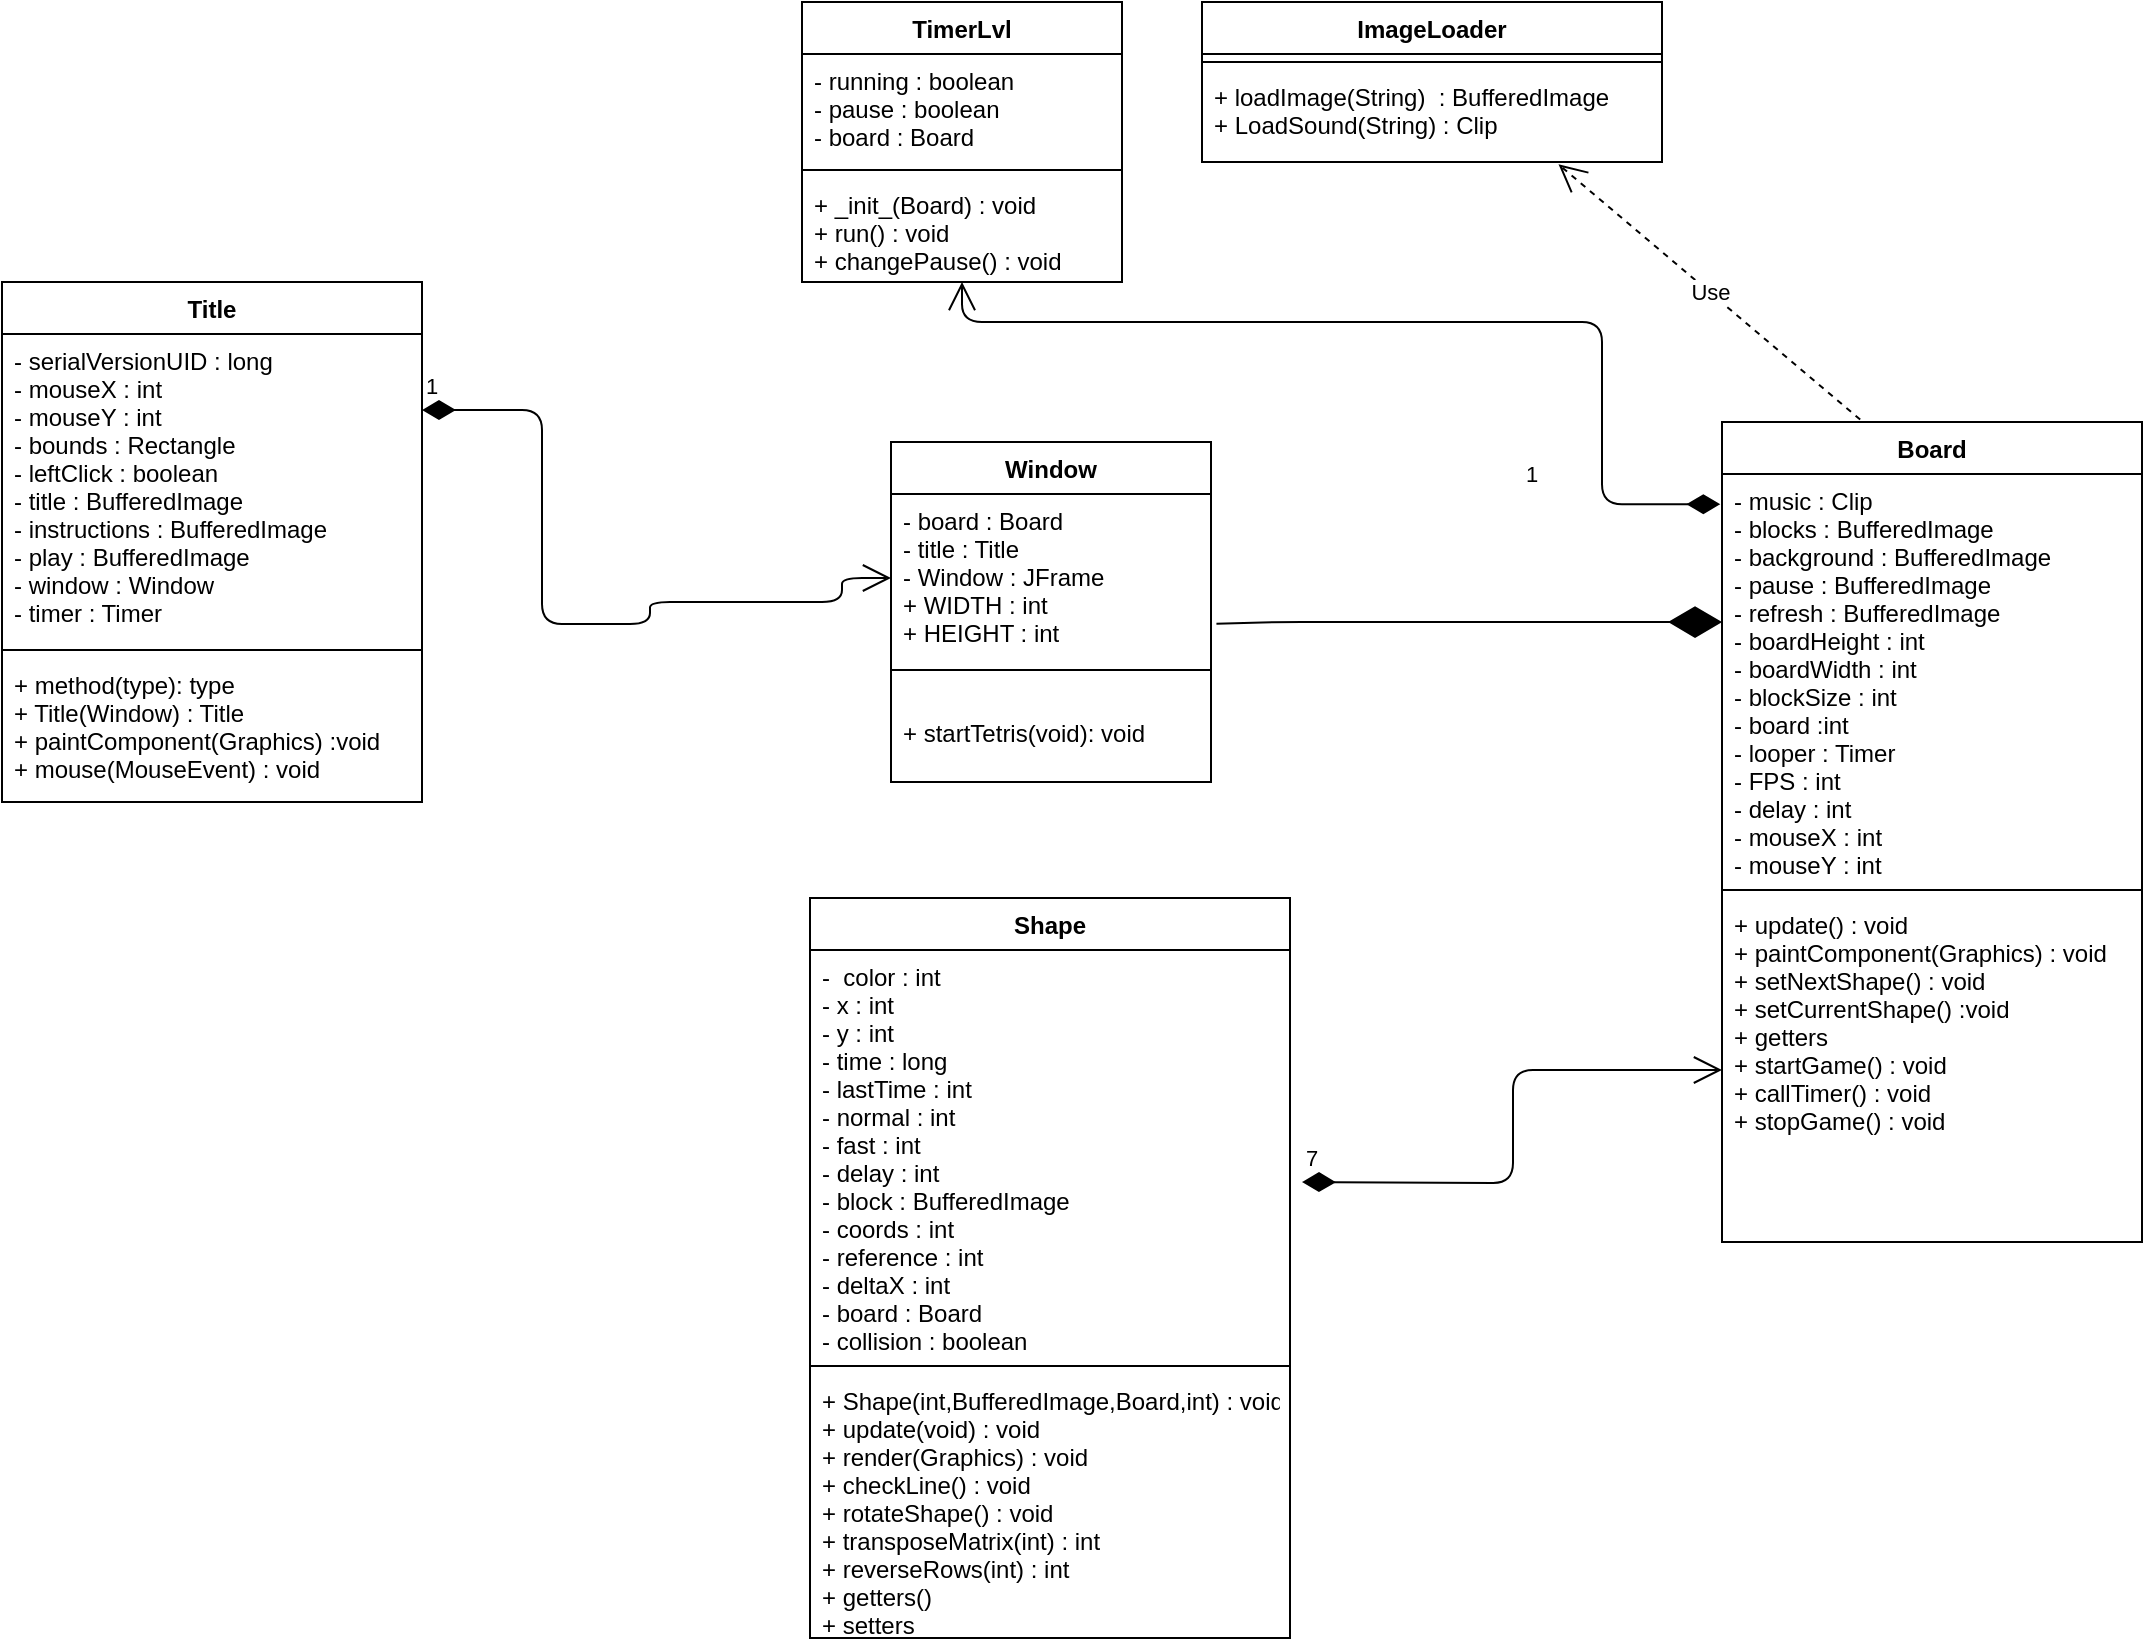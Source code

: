 <mxfile version="12.1.0" type="device" pages="1"><diagram name="Page-1" id="e7e014a7-5840-1c2e-5031-d8a46d1fe8dd"><mxGraphModel dx="1400" dy="623" grid="1" gridSize="10" guides="1" tooltips="1" connect="1" arrows="1" fold="1" page="1" pageScale="1" pageWidth="1169" pageHeight="826" background="#ffffff" math="0" shadow="0"><root><mxCell id="0"/><mxCell id="1" parent="0"/><mxCell id="MQ-LWqlv_hnyKpAWX3HY-46" value="Window" style="swimlane;fontStyle=1;align=center;verticalAlign=top;childLayout=stackLayout;horizontal=1;startSize=26;horizontalStack=0;resizeParent=1;resizeParentMax=0;resizeLast=0;collapsible=1;marginBottom=0;" vertex="1" parent="1"><mxGeometry x="504.5" y="320" width="160" height="170" as="geometry"><mxRectangle x="20" y="30" width="80" height="26" as="alternateBounds"/></mxGeometry></mxCell><mxCell id="MQ-LWqlv_hnyKpAWX3HY-47" value="- board : Board&#10;- title : Title&#10;- Window : JFrame&#10;+ WIDTH : int&#10;+ HEIGHT : int" style="text;strokeColor=none;fillColor=none;align=left;verticalAlign=top;spacingLeft=4;spacingRight=4;overflow=hidden;rotatable=0;points=[[0,0.5],[1,0.5]];portConstraint=eastwest;" vertex="1" parent="MQ-LWqlv_hnyKpAWX3HY-46"><mxGeometry y="26" width="160" height="84" as="geometry"/></mxCell><mxCell id="MQ-LWqlv_hnyKpAWX3HY-48" value="" style="line;strokeWidth=1;fillColor=none;align=left;verticalAlign=middle;spacingTop=-1;spacingLeft=3;spacingRight=3;rotatable=0;labelPosition=right;points=[];portConstraint=eastwest;" vertex="1" parent="MQ-LWqlv_hnyKpAWX3HY-46"><mxGeometry y="110" width="160" height="8" as="geometry"/></mxCell><mxCell id="MQ-LWqlv_hnyKpAWX3HY-49" value="&#10;+ startTetris(void): void" style="text;strokeColor=none;fillColor=none;align=left;verticalAlign=top;spacingLeft=4;spacingRight=4;overflow=hidden;rotatable=0;points=[[0,0.5],[1,0.5]];portConstraint=eastwest;" vertex="1" parent="MQ-LWqlv_hnyKpAWX3HY-46"><mxGeometry y="118" width="160" height="52" as="geometry"/></mxCell><mxCell id="MQ-LWqlv_hnyKpAWX3HY-54" value="Title" style="swimlane;fontStyle=1;align=center;verticalAlign=top;childLayout=stackLayout;horizontal=1;startSize=26;horizontalStack=0;resizeParent=1;resizeParentMax=0;resizeLast=0;collapsible=1;marginBottom=0;" vertex="1" parent="1"><mxGeometry x="60" y="240" width="210" height="260" as="geometry"><mxRectangle x="170" y="284" width="50" height="26" as="alternateBounds"/></mxGeometry></mxCell><mxCell id="MQ-LWqlv_hnyKpAWX3HY-55" value="- serialVersionUID : long&#10;- mouseX : int&#10;- mouseY : int&#10;- bounds : Rectangle&#10;- leftClick : boolean&#10;- title : BufferedImage&#10;- instructions : BufferedImage&#10;- play : BufferedImage&#10;- window : Window&#10;- timer : Timer&#10;&#10;" style="text;strokeColor=none;fillColor=none;align=left;verticalAlign=top;spacingLeft=4;spacingRight=4;overflow=hidden;rotatable=0;points=[[0,0.5],[1,0.5]];portConstraint=eastwest;" vertex="1" parent="MQ-LWqlv_hnyKpAWX3HY-54"><mxGeometry y="26" width="210" height="154" as="geometry"/></mxCell><mxCell id="MQ-LWqlv_hnyKpAWX3HY-56" value="" style="line;strokeWidth=1;fillColor=none;align=left;verticalAlign=middle;spacingTop=-1;spacingLeft=3;spacingRight=3;rotatable=0;labelPosition=right;points=[];portConstraint=eastwest;" vertex="1" parent="MQ-LWqlv_hnyKpAWX3HY-54"><mxGeometry y="180" width="210" height="8" as="geometry"/></mxCell><mxCell id="MQ-LWqlv_hnyKpAWX3HY-57" value="+ method(type): type&#10;+ Title(Window) : Title&#10;+ paintComponent(Graphics) :void&#10;+ mouse(MouseEvent) : void" style="text;strokeColor=none;fillColor=none;align=left;verticalAlign=top;spacingLeft=4;spacingRight=4;overflow=hidden;rotatable=0;points=[[0,0.5],[1,0.5]];portConstraint=eastwest;" vertex="1" parent="MQ-LWqlv_hnyKpAWX3HY-54"><mxGeometry y="188" width="210" height="72" as="geometry"/></mxCell><mxCell id="MQ-LWqlv_hnyKpAWX3HY-58" value="TimerLvl" style="swimlane;fontStyle=1;align=center;verticalAlign=top;childLayout=stackLayout;horizontal=1;startSize=26;horizontalStack=0;resizeParent=1;resizeParentMax=0;resizeLast=0;collapsible=1;marginBottom=0;" vertex="1" parent="1"><mxGeometry x="460" y="100" width="160" height="140" as="geometry"><mxRectangle x="440" y="100" width="80" height="26" as="alternateBounds"/></mxGeometry></mxCell><mxCell id="MQ-LWqlv_hnyKpAWX3HY-59" value="- running : boolean&#10;- pause : boolean&#10;- board : Board&#10;" style="text;strokeColor=none;fillColor=none;align=left;verticalAlign=top;spacingLeft=4;spacingRight=4;overflow=hidden;rotatable=0;points=[[0,0.5],[1,0.5]];portConstraint=eastwest;" vertex="1" parent="MQ-LWqlv_hnyKpAWX3HY-58"><mxGeometry y="26" width="160" height="54" as="geometry"/></mxCell><mxCell id="MQ-LWqlv_hnyKpAWX3HY-60" value="" style="line;strokeWidth=1;fillColor=none;align=left;verticalAlign=middle;spacingTop=-1;spacingLeft=3;spacingRight=3;rotatable=0;labelPosition=right;points=[];portConstraint=eastwest;" vertex="1" parent="MQ-LWqlv_hnyKpAWX3HY-58"><mxGeometry y="80" width="160" height="8" as="geometry"/></mxCell><mxCell id="MQ-LWqlv_hnyKpAWX3HY-61" value="+ _init_(Board) : void&#10;+ run() : void&#10;+ changePause() : void&#10;" style="text;strokeColor=none;fillColor=none;align=left;verticalAlign=top;spacingLeft=4;spacingRight=4;overflow=hidden;rotatable=0;points=[[0,0.5],[1,0.5]];portConstraint=eastwest;" vertex="1" parent="MQ-LWqlv_hnyKpAWX3HY-58"><mxGeometry y="88" width="160" height="52" as="geometry"/></mxCell><mxCell id="MQ-LWqlv_hnyKpAWX3HY-62" value="Shape" style="swimlane;fontStyle=1;align=center;verticalAlign=top;childLayout=stackLayout;horizontal=1;startSize=26;horizontalStack=0;resizeParent=1;resizeParentMax=0;resizeLast=0;collapsible=1;marginBottom=0;" vertex="1" parent="1"><mxGeometry x="464" y="548" width="240" height="370" as="geometry"><mxRectangle x="380" y="548" width="70" height="26" as="alternateBounds"/></mxGeometry></mxCell><mxCell id="MQ-LWqlv_hnyKpAWX3HY-63" value="-  color : int&#10;- x : int&#10;- y : int&#10;- time : long&#10;- lastTime : int&#10;- normal : int&#10;- fast : int &#10;- delay : int&#10;- block : BufferedImage&#10;- coords : int&#10;- reference : int&#10;- deltaX : int&#10;- board : Board&#10;- collision : boolean" style="text;strokeColor=none;fillColor=none;align=left;verticalAlign=top;spacingLeft=4;spacingRight=4;overflow=hidden;rotatable=0;points=[[0,0.5],[1,0.5]];portConstraint=eastwest;" vertex="1" parent="MQ-LWqlv_hnyKpAWX3HY-62"><mxGeometry y="26" width="240" height="204" as="geometry"/></mxCell><mxCell id="MQ-LWqlv_hnyKpAWX3HY-64" value="" style="line;strokeWidth=1;fillColor=none;align=left;verticalAlign=middle;spacingTop=-1;spacingLeft=3;spacingRight=3;rotatable=0;labelPosition=right;points=[];portConstraint=eastwest;" vertex="1" parent="MQ-LWqlv_hnyKpAWX3HY-62"><mxGeometry y="230" width="240" height="8" as="geometry"/></mxCell><mxCell id="MQ-LWqlv_hnyKpAWX3HY-65" value="+ Shape(int,BufferedImage,Board,int) : void&#10;+ update(void) : void&#10;+ render(Graphics) : void&#10;+ checkLine() : void&#10;+ rotateShape() : void&#10;+ transposeMatrix(int) : int &#10;+ reverseRows(int) : int&#10;+ getters()&#10;+ setters&#10;&#10;" style="text;strokeColor=none;fillColor=none;align=left;verticalAlign=top;spacingLeft=4;spacingRight=4;overflow=hidden;rotatable=0;points=[[0,0.5],[1,0.5]];portConstraint=eastwest;" vertex="1" parent="MQ-LWqlv_hnyKpAWX3HY-62"><mxGeometry y="238" width="240" height="132" as="geometry"/></mxCell><mxCell id="MQ-LWqlv_hnyKpAWX3HY-66" value="ImageLoader" style="swimlane;fontStyle=1;align=center;verticalAlign=top;childLayout=stackLayout;horizontal=1;startSize=26;horizontalStack=0;resizeParent=1;resizeParentMax=0;resizeLast=0;collapsible=1;marginBottom=0;" vertex="1" parent="1"><mxGeometry x="660" y="100" width="230" height="80" as="geometry"><mxRectangle x="660" y="100" width="100" height="26" as="alternateBounds"/></mxGeometry></mxCell><mxCell id="MQ-LWqlv_hnyKpAWX3HY-68" value="" style="line;strokeWidth=1;fillColor=none;align=left;verticalAlign=middle;spacingTop=-1;spacingLeft=3;spacingRight=3;rotatable=0;labelPosition=right;points=[];portConstraint=eastwest;" vertex="1" parent="MQ-LWqlv_hnyKpAWX3HY-66"><mxGeometry y="26" width="230" height="8" as="geometry"/></mxCell><mxCell id="MQ-LWqlv_hnyKpAWX3HY-69" value="+ loadImage(String)  : BufferedImage&#10;+ LoadSound(String) : Clip " style="text;strokeColor=none;fillColor=none;align=left;verticalAlign=top;spacingLeft=4;spacingRight=4;overflow=hidden;rotatable=0;points=[[0,0.5],[1,0.5]];portConstraint=eastwest;" vertex="1" parent="MQ-LWqlv_hnyKpAWX3HY-66"><mxGeometry y="34" width="230" height="46" as="geometry"/></mxCell><mxCell id="MQ-LWqlv_hnyKpAWX3HY-70" value="Board" style="swimlane;fontStyle=1;align=center;verticalAlign=top;childLayout=stackLayout;horizontal=1;startSize=26;horizontalStack=0;resizeParent=1;resizeParentMax=0;resizeLast=0;collapsible=1;marginBottom=0;" vertex="1" parent="1"><mxGeometry x="920" y="310" width="210" height="410" as="geometry"><mxRectangle x="920" y="310" width="60" height="26" as="alternateBounds"/></mxGeometry></mxCell><mxCell id="MQ-LWqlv_hnyKpAWX3HY-71" value="- music : Clip&#10;- blocks : BufferedImage&#10;- background : BufferedImage&#10;- pause : BufferedImage&#10;- refresh : BufferedImage&#10;- boardHeight : int&#10;- boardWidth : int&#10;- blockSize : int&#10;- board :int&#10;- looper : Timer&#10;- FPS : int&#10;- delay : int&#10;- mouseX : int&#10;- mouseY : int&#10;&#10;&#10;&#10;" style="text;strokeColor=none;fillColor=none;align=left;verticalAlign=top;spacingLeft=4;spacingRight=4;overflow=hidden;rotatable=0;points=[[0,0.5],[1,0.5]];portConstraint=eastwest;" vertex="1" parent="MQ-LWqlv_hnyKpAWX3HY-70"><mxGeometry y="26" width="210" height="204" as="geometry"/></mxCell><mxCell id="MQ-LWqlv_hnyKpAWX3HY-72" value="" style="line;strokeWidth=1;fillColor=none;align=left;verticalAlign=middle;spacingTop=-1;spacingLeft=3;spacingRight=3;rotatable=0;labelPosition=right;points=[];portConstraint=eastwest;" vertex="1" parent="MQ-LWqlv_hnyKpAWX3HY-70"><mxGeometry y="230" width="210" height="8" as="geometry"/></mxCell><mxCell id="MQ-LWqlv_hnyKpAWX3HY-73" value="+ update() : void&#10;+ paintComponent(Graphics) : void&#10;+ setNextShape() : void&#10;+ setCurrentShape() :void&#10;+ getters&#10;+ startGame() : void&#10;+ callTimer() : void&#10;+ stopGame() : void" style="text;strokeColor=none;fillColor=none;align=left;verticalAlign=top;spacingLeft=4;spacingRight=4;overflow=hidden;rotatable=0;points=[[0,0.5],[1,0.5]];portConstraint=eastwest;" vertex="1" parent="MQ-LWqlv_hnyKpAWX3HY-70"><mxGeometry y="238" width="210" height="172" as="geometry"/></mxCell><mxCell id="MQ-LWqlv_hnyKpAWX3HY-75" value="" style="endArrow=diamondThin;endFill=1;endSize=24;html=1;entryX=0;entryY=0.363;entryDx=0;entryDy=0;entryPerimeter=0;exitX=1.017;exitY=0.773;exitDx=0;exitDy=0;exitPerimeter=0;" edge="1" parent="1" source="MQ-LWqlv_hnyKpAWX3HY-47" target="MQ-LWqlv_hnyKpAWX3HY-71"><mxGeometry width="160" relative="1" as="geometry"><mxPoint x="664.5" y="412.5" as="sourcePoint"/><mxPoint x="824.5" y="412.5" as="targetPoint"/><Array as="points"><mxPoint x="700" y="410"/></Array></mxGeometry></mxCell><mxCell id="MQ-LWqlv_hnyKpAWX3HY-76" value="1" style="endArrow=open;html=1;endSize=12;startArrow=diamondThin;startSize=14;startFill=1;edgeStyle=orthogonalEdgeStyle;align=left;verticalAlign=bottom;" edge="1" parent="1" target="MQ-LWqlv_hnyKpAWX3HY-47"><mxGeometry x="-1" y="3" relative="1" as="geometry"><mxPoint x="270" y="304" as="sourcePoint"/><mxPoint x="504" y="264" as="targetPoint"/><Array as="points"><mxPoint x="330" y="304"/><mxPoint x="330" y="411"/><mxPoint x="384" y="411"/><mxPoint x="384" y="400"/><mxPoint x="480" y="400"/><mxPoint x="480" y="388"/></Array></mxGeometry></mxCell><mxCell id="MQ-LWqlv_hnyKpAWX3HY-80" value="Use" style="endArrow=open;endSize=12;dashed=1;html=1;entryX=0.775;entryY=1.025;entryDx=0;entryDy=0;entryPerimeter=0;exitX=0.329;exitY=-0.003;exitDx=0;exitDy=0;exitPerimeter=0;" edge="1" parent="1" source="MQ-LWqlv_hnyKpAWX3HY-70" target="MQ-LWqlv_hnyKpAWX3HY-69"><mxGeometry width="160" relative="1" as="geometry"><mxPoint x="740" y="260" as="sourcePoint"/><mxPoint x="900" y="260" as="targetPoint"/></mxGeometry></mxCell><mxCell id="MQ-LWqlv_hnyKpAWX3HY-81" value="1" style="endArrow=open;html=1;endSize=12;startArrow=diamondThin;startSize=14;startFill=1;edgeStyle=orthogonalEdgeStyle;align=left;verticalAlign=bottom;exitX=-0.004;exitY=0.074;exitDx=0;exitDy=0;exitPerimeter=0;" edge="1" parent="1" source="MQ-LWqlv_hnyKpAWX3HY-71" target="MQ-LWqlv_hnyKpAWX3HY-61"><mxGeometry x="-0.735" y="40" relative="1" as="geometry"><mxPoint x="450" y="280" as="sourcePoint"/><mxPoint x="610" y="280" as="targetPoint"/><Array as="points"><mxPoint x="860" y="351"/><mxPoint x="860" y="260"/><mxPoint x="540" y="260"/></Array><mxPoint as="offset"/></mxGeometry></mxCell><mxCell id="MQ-LWqlv_hnyKpAWX3HY-82" value="7" style="endArrow=open;html=1;endSize=12;startArrow=diamondThin;startSize=14;startFill=1;edgeStyle=orthogonalEdgeStyle;align=left;verticalAlign=bottom;" edge="1" parent="1" target="MQ-LWqlv_hnyKpAWX3HY-73"><mxGeometry x="-1" y="3" relative="1" as="geometry"><mxPoint x="710" y="690" as="sourcePoint"/><mxPoint x="910" y="630" as="targetPoint"/></mxGeometry></mxCell></root></mxGraphModel></diagram></mxfile>